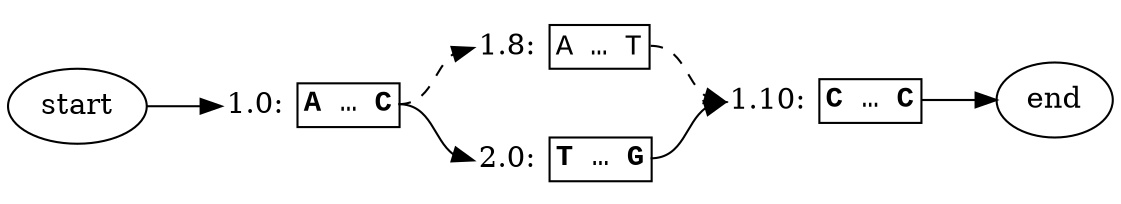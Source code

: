 strict digraph "" {
	graph [bb="0,0,486.75,90",
		overlap=scale,
		rankdir=LR,
		splines=true
	];
	node [label="\N"];
	source	[end=-1,
		height=0.5,
		label=start,
		original_node=source,
		pos="27,45",
		width=0.75];
	1.0	[end=7,
		height=0.5,
		highlights="[True, True, True, True, True, True, True, True]",
		label=<<TABLE BORDER='0' CELLBORDER='1' CELLSPACING='0'><TR><TD BORDER='0' PORT='caption'>1.0:&nbsp;</TD><TD><FONT FACE='Courier New'><B>A</B>&nbsp;…&nbsp;<B>C</B></FONT></TD></TR></TABLE>>,
		margin=0,
		original_node=1,
		pos="128,45",
		sequence=ATGTATAC,
		shape=none,
		start=0,
		width=1.0556];
	source:e -> 1.0:caption	[pos="e,90,45 54,45 65.375,45 70.685,45 78.553,45",
		reference=False];
	1.8	[end=9,
		height=0.5,
		highlights="[False, False]",
		label=<<TABLE BORDER='0' CELLBORDER='1' CELLSPACING='0'><TR><TD BORDER='0' PORT='caption'>1.8:&nbsp;</TD><TD><FONT FACE='Courier New'>A&nbsp;…&nbsp;T</FONT></TD></TR></TABLE>>,
		margin=0,
		original_node=1,
		pos="240,72",
		sequence=AT,
		shape=none,
		start=8,
		width=1.0556];
	1.0:e -> 1.8:caption	[pos="e,202,72 166,45 181.31,45 182.56,60.827 191.27,68.246",
		reference=True,
		style=dashed];
	2.0	[end=1,
		height=0.5,
		highlights="[True, True]",
		label=<<TABLE BORDER='0' CELLBORDER='1' CELLSPACING='0'><TR><TD BORDER='0' PORT='caption'>2.0:&nbsp;</TD><TD><FONT FACE='Courier New'><B>T</B>&nbsp;…&nbsp;<B>G</B></FONT></TD></TR></TABLE>>,
		margin=0,
		original_node=2,
		pos="240,18",
		sequence=TG,
		shape=none,
		start=0,
		width=1.0556];
	1.0:e -> 2.0:caption	[pos="e,202,18 166,45 181.31,45 182.56,29.173 191.27,21.754",
		reference=False];
	1.10	[end=15,
		height=0.5,
		highlights="[True, True, True, True, True, True]",
		label=<<TABLE BORDER='0' CELLBORDER='1' CELLSPACING='0'><TR><TD BORDER='0' PORT='caption'>1.10:&nbsp;</TD><TD><FONT FACE='Courier New'><B>C</B>&nbsp;…&nbsp;<B>C</B></FONT></TD></TR></TABLE>>,
		margin=0,
		original_node=1,
		pos="355.38,45",
		sequence=CACGGC,
		shape=none,
		start=10,
		width=1.1493];
	1.8:e -> 1.10:caption	[pos="e,314,45 278,72 293.31,72 294.56,56.173 303.27,48.754",
		reference=True,
		style=dashed];
	2.0:e -> 1.10:caption	[pos="e,314,45 278,18 293.31,18 294.56,33.827 303.27,41.246",
		reference=False];
	sink	[height=0.5,
		label=end,
		original_node=sink,
		pos="459.75,45",
		start=0,
		width=0.75];
	1.10:e -> sink:caption	[pos="e,432.5,45 396.75,45 404.63,45 413.08,45 421.12,45",
		reference=False];
}
